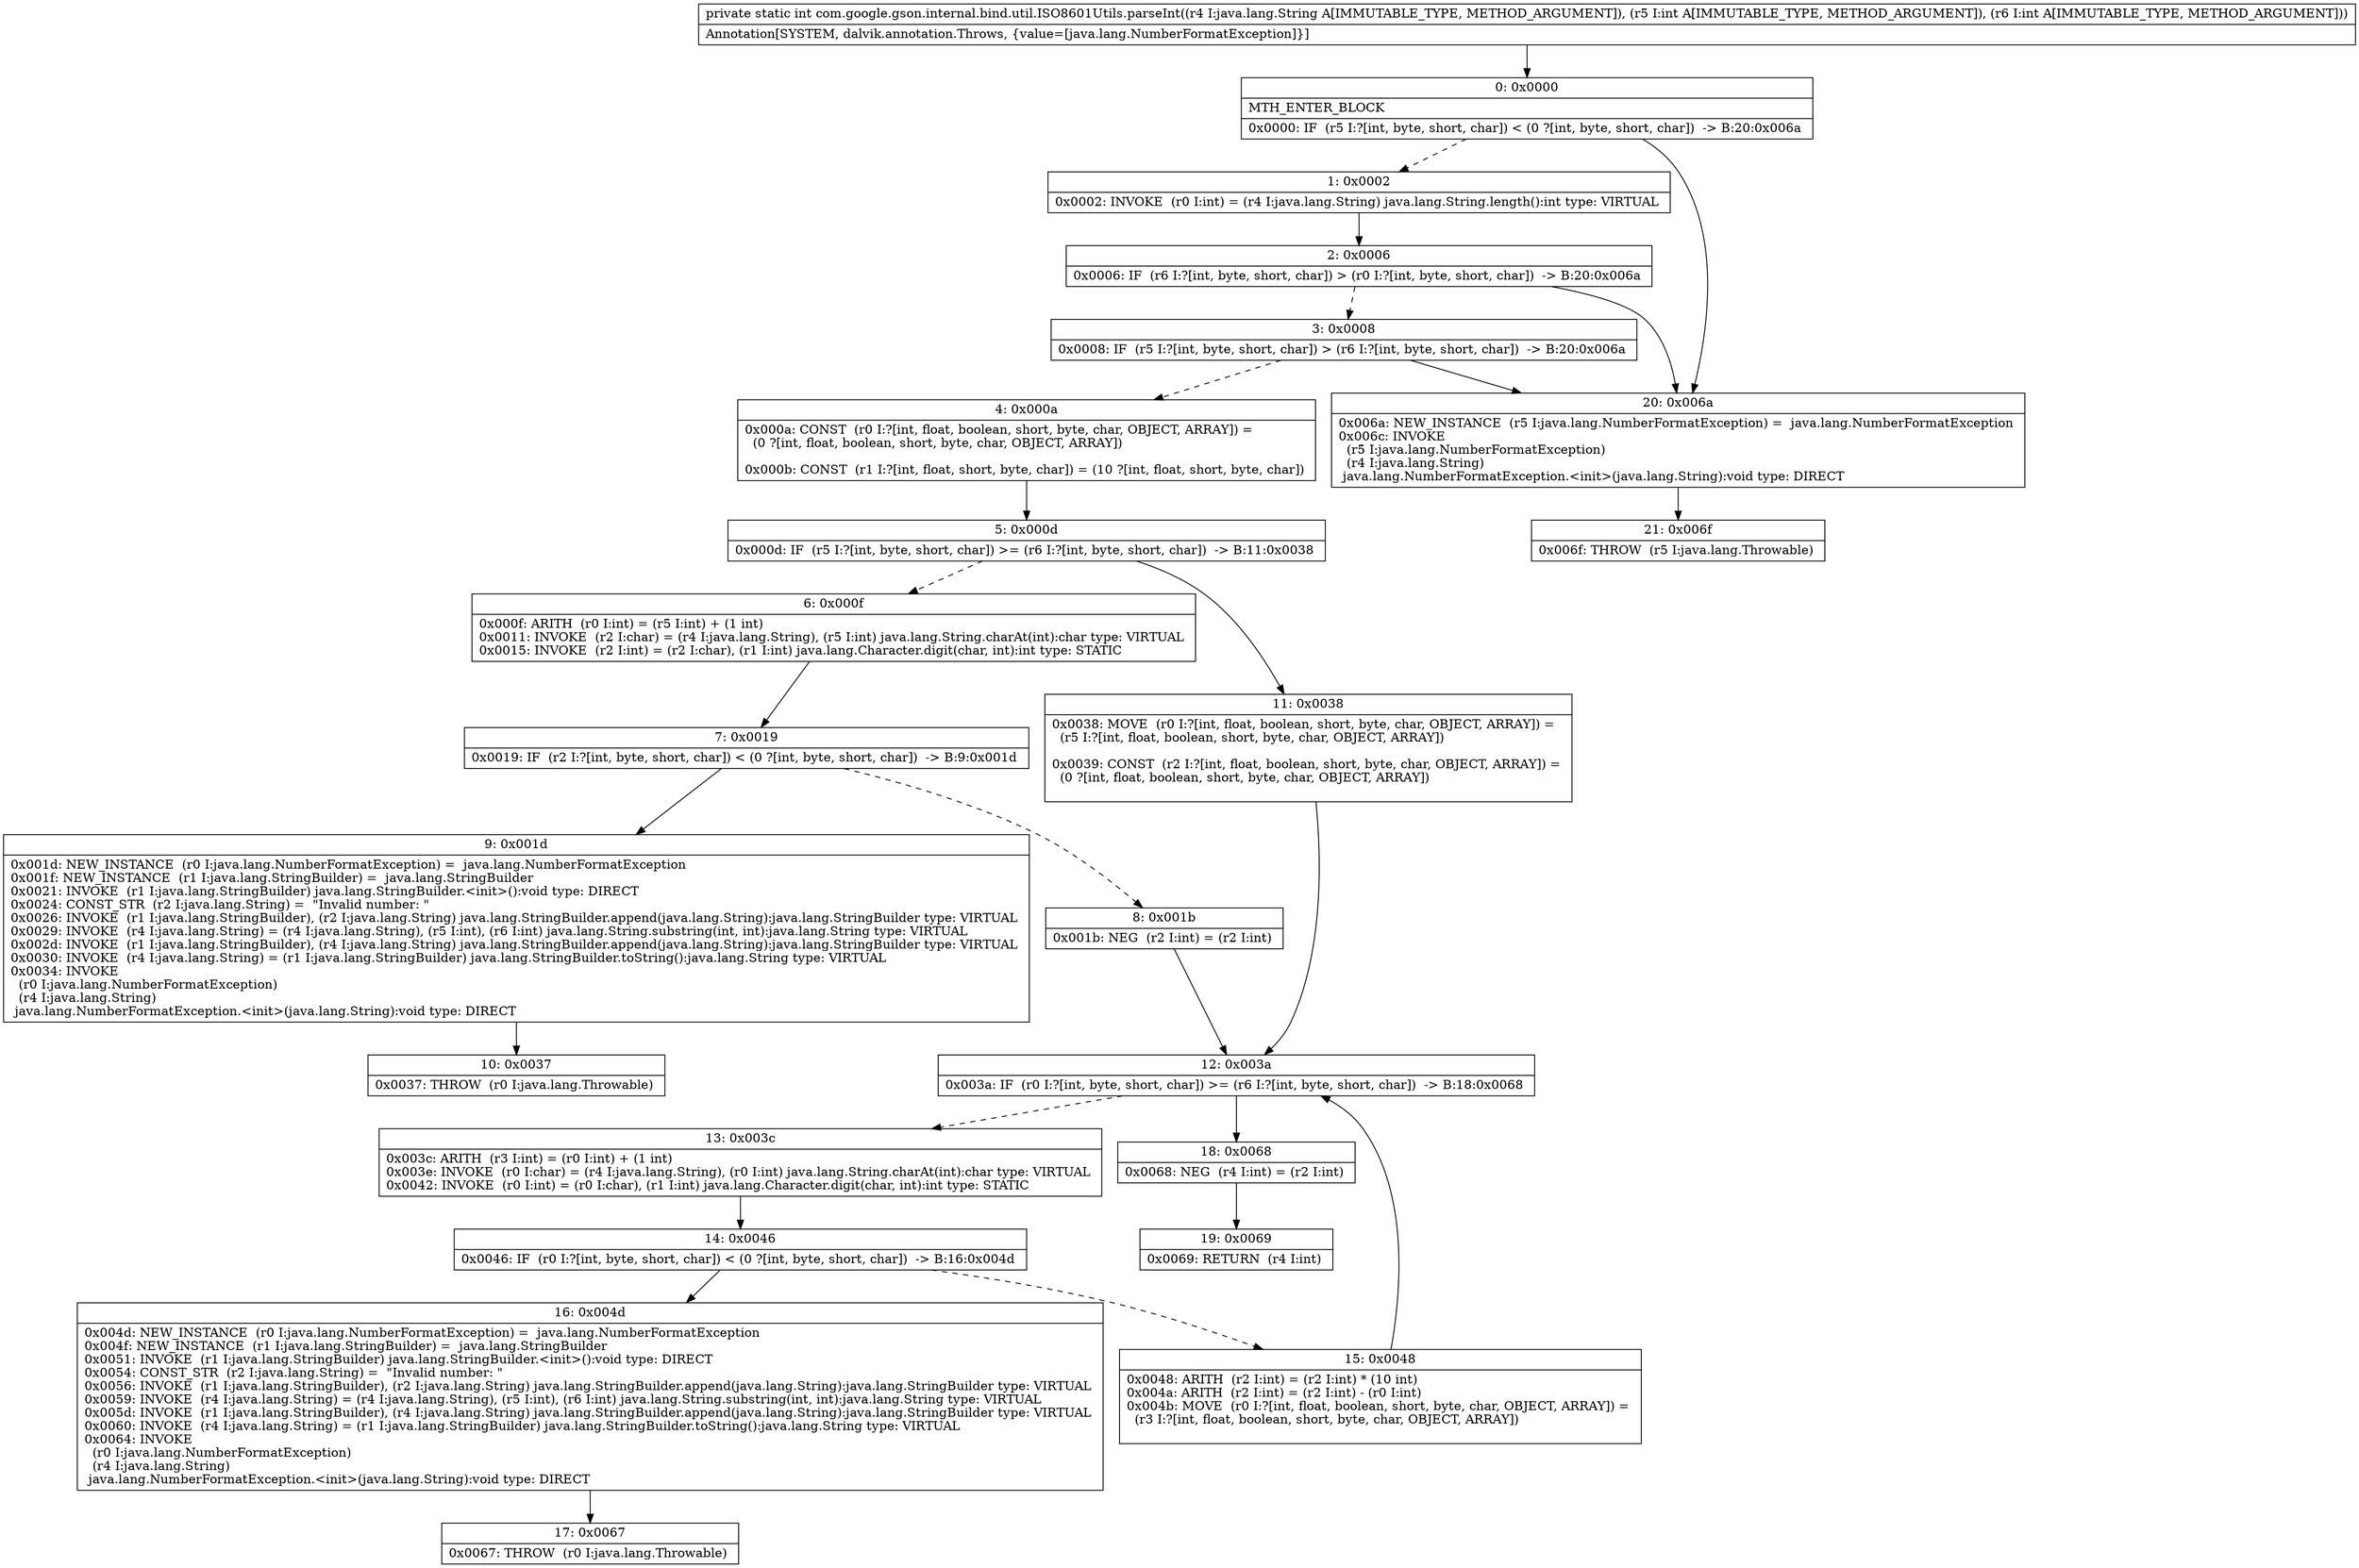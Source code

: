 digraph "CFG forcom.google.gson.internal.bind.util.ISO8601Utils.parseInt(Ljava\/lang\/String;II)I" {
Node_0 [shape=record,label="{0\:\ 0x0000|MTH_ENTER_BLOCK\l|0x0000: IF  (r5 I:?[int, byte, short, char]) \< (0 ?[int, byte, short, char])  \-\> B:20:0x006a \l}"];
Node_1 [shape=record,label="{1\:\ 0x0002|0x0002: INVOKE  (r0 I:int) = (r4 I:java.lang.String) java.lang.String.length():int type: VIRTUAL \l}"];
Node_2 [shape=record,label="{2\:\ 0x0006|0x0006: IF  (r6 I:?[int, byte, short, char]) \> (r0 I:?[int, byte, short, char])  \-\> B:20:0x006a \l}"];
Node_3 [shape=record,label="{3\:\ 0x0008|0x0008: IF  (r5 I:?[int, byte, short, char]) \> (r6 I:?[int, byte, short, char])  \-\> B:20:0x006a \l}"];
Node_4 [shape=record,label="{4\:\ 0x000a|0x000a: CONST  (r0 I:?[int, float, boolean, short, byte, char, OBJECT, ARRAY]) = \l  (0 ?[int, float, boolean, short, byte, char, OBJECT, ARRAY])\l \l0x000b: CONST  (r1 I:?[int, float, short, byte, char]) = (10 ?[int, float, short, byte, char]) \l}"];
Node_5 [shape=record,label="{5\:\ 0x000d|0x000d: IF  (r5 I:?[int, byte, short, char]) \>= (r6 I:?[int, byte, short, char])  \-\> B:11:0x0038 \l}"];
Node_6 [shape=record,label="{6\:\ 0x000f|0x000f: ARITH  (r0 I:int) = (r5 I:int) + (1 int) \l0x0011: INVOKE  (r2 I:char) = (r4 I:java.lang.String), (r5 I:int) java.lang.String.charAt(int):char type: VIRTUAL \l0x0015: INVOKE  (r2 I:int) = (r2 I:char), (r1 I:int) java.lang.Character.digit(char, int):int type: STATIC \l}"];
Node_7 [shape=record,label="{7\:\ 0x0019|0x0019: IF  (r2 I:?[int, byte, short, char]) \< (0 ?[int, byte, short, char])  \-\> B:9:0x001d \l}"];
Node_8 [shape=record,label="{8\:\ 0x001b|0x001b: NEG  (r2 I:int) = (r2 I:int) \l}"];
Node_9 [shape=record,label="{9\:\ 0x001d|0x001d: NEW_INSTANCE  (r0 I:java.lang.NumberFormatException) =  java.lang.NumberFormatException \l0x001f: NEW_INSTANCE  (r1 I:java.lang.StringBuilder) =  java.lang.StringBuilder \l0x0021: INVOKE  (r1 I:java.lang.StringBuilder) java.lang.StringBuilder.\<init\>():void type: DIRECT \l0x0024: CONST_STR  (r2 I:java.lang.String) =  \"Invalid number: \" \l0x0026: INVOKE  (r1 I:java.lang.StringBuilder), (r2 I:java.lang.String) java.lang.StringBuilder.append(java.lang.String):java.lang.StringBuilder type: VIRTUAL \l0x0029: INVOKE  (r4 I:java.lang.String) = (r4 I:java.lang.String), (r5 I:int), (r6 I:int) java.lang.String.substring(int, int):java.lang.String type: VIRTUAL \l0x002d: INVOKE  (r1 I:java.lang.StringBuilder), (r4 I:java.lang.String) java.lang.StringBuilder.append(java.lang.String):java.lang.StringBuilder type: VIRTUAL \l0x0030: INVOKE  (r4 I:java.lang.String) = (r1 I:java.lang.StringBuilder) java.lang.StringBuilder.toString():java.lang.String type: VIRTUAL \l0x0034: INVOKE  \l  (r0 I:java.lang.NumberFormatException)\l  (r4 I:java.lang.String)\l java.lang.NumberFormatException.\<init\>(java.lang.String):void type: DIRECT \l}"];
Node_10 [shape=record,label="{10\:\ 0x0037|0x0037: THROW  (r0 I:java.lang.Throwable) \l}"];
Node_11 [shape=record,label="{11\:\ 0x0038|0x0038: MOVE  (r0 I:?[int, float, boolean, short, byte, char, OBJECT, ARRAY]) = \l  (r5 I:?[int, float, boolean, short, byte, char, OBJECT, ARRAY])\l \l0x0039: CONST  (r2 I:?[int, float, boolean, short, byte, char, OBJECT, ARRAY]) = \l  (0 ?[int, float, boolean, short, byte, char, OBJECT, ARRAY])\l \l}"];
Node_12 [shape=record,label="{12\:\ 0x003a|0x003a: IF  (r0 I:?[int, byte, short, char]) \>= (r6 I:?[int, byte, short, char])  \-\> B:18:0x0068 \l}"];
Node_13 [shape=record,label="{13\:\ 0x003c|0x003c: ARITH  (r3 I:int) = (r0 I:int) + (1 int) \l0x003e: INVOKE  (r0 I:char) = (r4 I:java.lang.String), (r0 I:int) java.lang.String.charAt(int):char type: VIRTUAL \l0x0042: INVOKE  (r0 I:int) = (r0 I:char), (r1 I:int) java.lang.Character.digit(char, int):int type: STATIC \l}"];
Node_14 [shape=record,label="{14\:\ 0x0046|0x0046: IF  (r0 I:?[int, byte, short, char]) \< (0 ?[int, byte, short, char])  \-\> B:16:0x004d \l}"];
Node_15 [shape=record,label="{15\:\ 0x0048|0x0048: ARITH  (r2 I:int) = (r2 I:int) * (10 int) \l0x004a: ARITH  (r2 I:int) = (r2 I:int) \- (r0 I:int) \l0x004b: MOVE  (r0 I:?[int, float, boolean, short, byte, char, OBJECT, ARRAY]) = \l  (r3 I:?[int, float, boolean, short, byte, char, OBJECT, ARRAY])\l \l}"];
Node_16 [shape=record,label="{16\:\ 0x004d|0x004d: NEW_INSTANCE  (r0 I:java.lang.NumberFormatException) =  java.lang.NumberFormatException \l0x004f: NEW_INSTANCE  (r1 I:java.lang.StringBuilder) =  java.lang.StringBuilder \l0x0051: INVOKE  (r1 I:java.lang.StringBuilder) java.lang.StringBuilder.\<init\>():void type: DIRECT \l0x0054: CONST_STR  (r2 I:java.lang.String) =  \"Invalid number: \" \l0x0056: INVOKE  (r1 I:java.lang.StringBuilder), (r2 I:java.lang.String) java.lang.StringBuilder.append(java.lang.String):java.lang.StringBuilder type: VIRTUAL \l0x0059: INVOKE  (r4 I:java.lang.String) = (r4 I:java.lang.String), (r5 I:int), (r6 I:int) java.lang.String.substring(int, int):java.lang.String type: VIRTUAL \l0x005d: INVOKE  (r1 I:java.lang.StringBuilder), (r4 I:java.lang.String) java.lang.StringBuilder.append(java.lang.String):java.lang.StringBuilder type: VIRTUAL \l0x0060: INVOKE  (r4 I:java.lang.String) = (r1 I:java.lang.StringBuilder) java.lang.StringBuilder.toString():java.lang.String type: VIRTUAL \l0x0064: INVOKE  \l  (r0 I:java.lang.NumberFormatException)\l  (r4 I:java.lang.String)\l java.lang.NumberFormatException.\<init\>(java.lang.String):void type: DIRECT \l}"];
Node_17 [shape=record,label="{17\:\ 0x0067|0x0067: THROW  (r0 I:java.lang.Throwable) \l}"];
Node_18 [shape=record,label="{18\:\ 0x0068|0x0068: NEG  (r4 I:int) = (r2 I:int) \l}"];
Node_19 [shape=record,label="{19\:\ 0x0069|0x0069: RETURN  (r4 I:int) \l}"];
Node_20 [shape=record,label="{20\:\ 0x006a|0x006a: NEW_INSTANCE  (r5 I:java.lang.NumberFormatException) =  java.lang.NumberFormatException \l0x006c: INVOKE  \l  (r5 I:java.lang.NumberFormatException)\l  (r4 I:java.lang.String)\l java.lang.NumberFormatException.\<init\>(java.lang.String):void type: DIRECT \l}"];
Node_21 [shape=record,label="{21\:\ 0x006f|0x006f: THROW  (r5 I:java.lang.Throwable) \l}"];
MethodNode[shape=record,label="{private static int com.google.gson.internal.bind.util.ISO8601Utils.parseInt((r4 I:java.lang.String A[IMMUTABLE_TYPE, METHOD_ARGUMENT]), (r5 I:int A[IMMUTABLE_TYPE, METHOD_ARGUMENT]), (r6 I:int A[IMMUTABLE_TYPE, METHOD_ARGUMENT]))  | Annotation[SYSTEM, dalvik.annotation.Throws, \{value=[java.lang.NumberFormatException]\}]\l}"];
MethodNode -> Node_0;
Node_0 -> Node_1[style=dashed];
Node_0 -> Node_20;
Node_1 -> Node_2;
Node_2 -> Node_3[style=dashed];
Node_2 -> Node_20;
Node_3 -> Node_4[style=dashed];
Node_3 -> Node_20;
Node_4 -> Node_5;
Node_5 -> Node_6[style=dashed];
Node_5 -> Node_11;
Node_6 -> Node_7;
Node_7 -> Node_8[style=dashed];
Node_7 -> Node_9;
Node_8 -> Node_12;
Node_9 -> Node_10;
Node_11 -> Node_12;
Node_12 -> Node_13[style=dashed];
Node_12 -> Node_18;
Node_13 -> Node_14;
Node_14 -> Node_15[style=dashed];
Node_14 -> Node_16;
Node_15 -> Node_12;
Node_16 -> Node_17;
Node_18 -> Node_19;
Node_20 -> Node_21;
}


